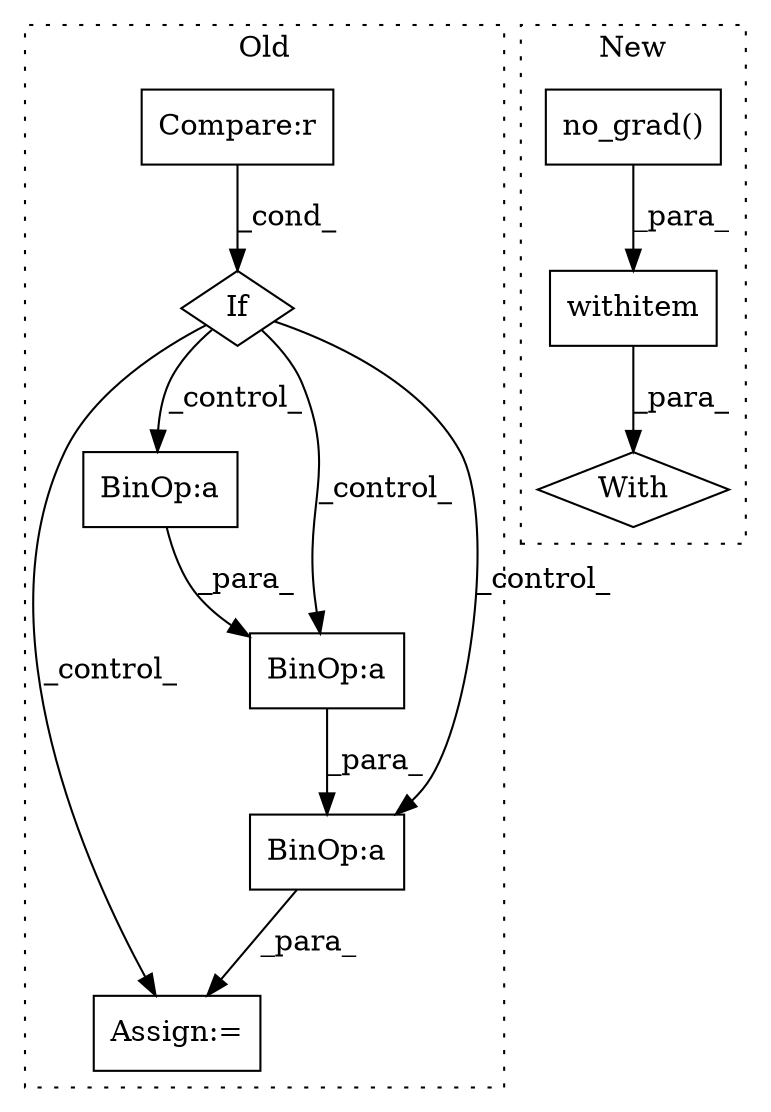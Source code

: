 digraph G {
subgraph cluster0 {
1 [label="If" a="96" s="20157" l="3" shape="diamond"];
5 [label="Assign:=" a="68" s="20441" l="3" shape="box"];
6 [label="Compare:r" a="40" s="20160" l="17" shape="box"];
7 [label="BinOp:a" a="82" s="20505" l="40" shape="box"];
8 [label="BinOp:a" a="82" s="20551" l="52" shape="box"];
9 [label="BinOp:a" a="82" s="20448" l="58" shape="box"];
label = "Old";
style="dotted";
}
subgraph cluster1 {
2 [label="no_grad()" a="75" s="13178" l="15" shape="box"];
3 [label="With" a="39" s="13173,13183" l="5,28" shape="diamond"];
4 [label="withitem" a="49" s="13178" l="5" shape="box"];
label = "New";
style="dotted";
}
1 -> 9 [label="_control_"];
1 -> 5 [label="_control_"];
1 -> 8 [label="_control_"];
1 -> 7 [label="_control_"];
2 -> 4 [label="_para_"];
4 -> 3 [label="_para_"];
6 -> 1 [label="_cond_"];
7 -> 8 [label="_para_"];
8 -> 5 [label="_para_"];
9 -> 7 [label="_para_"];
}